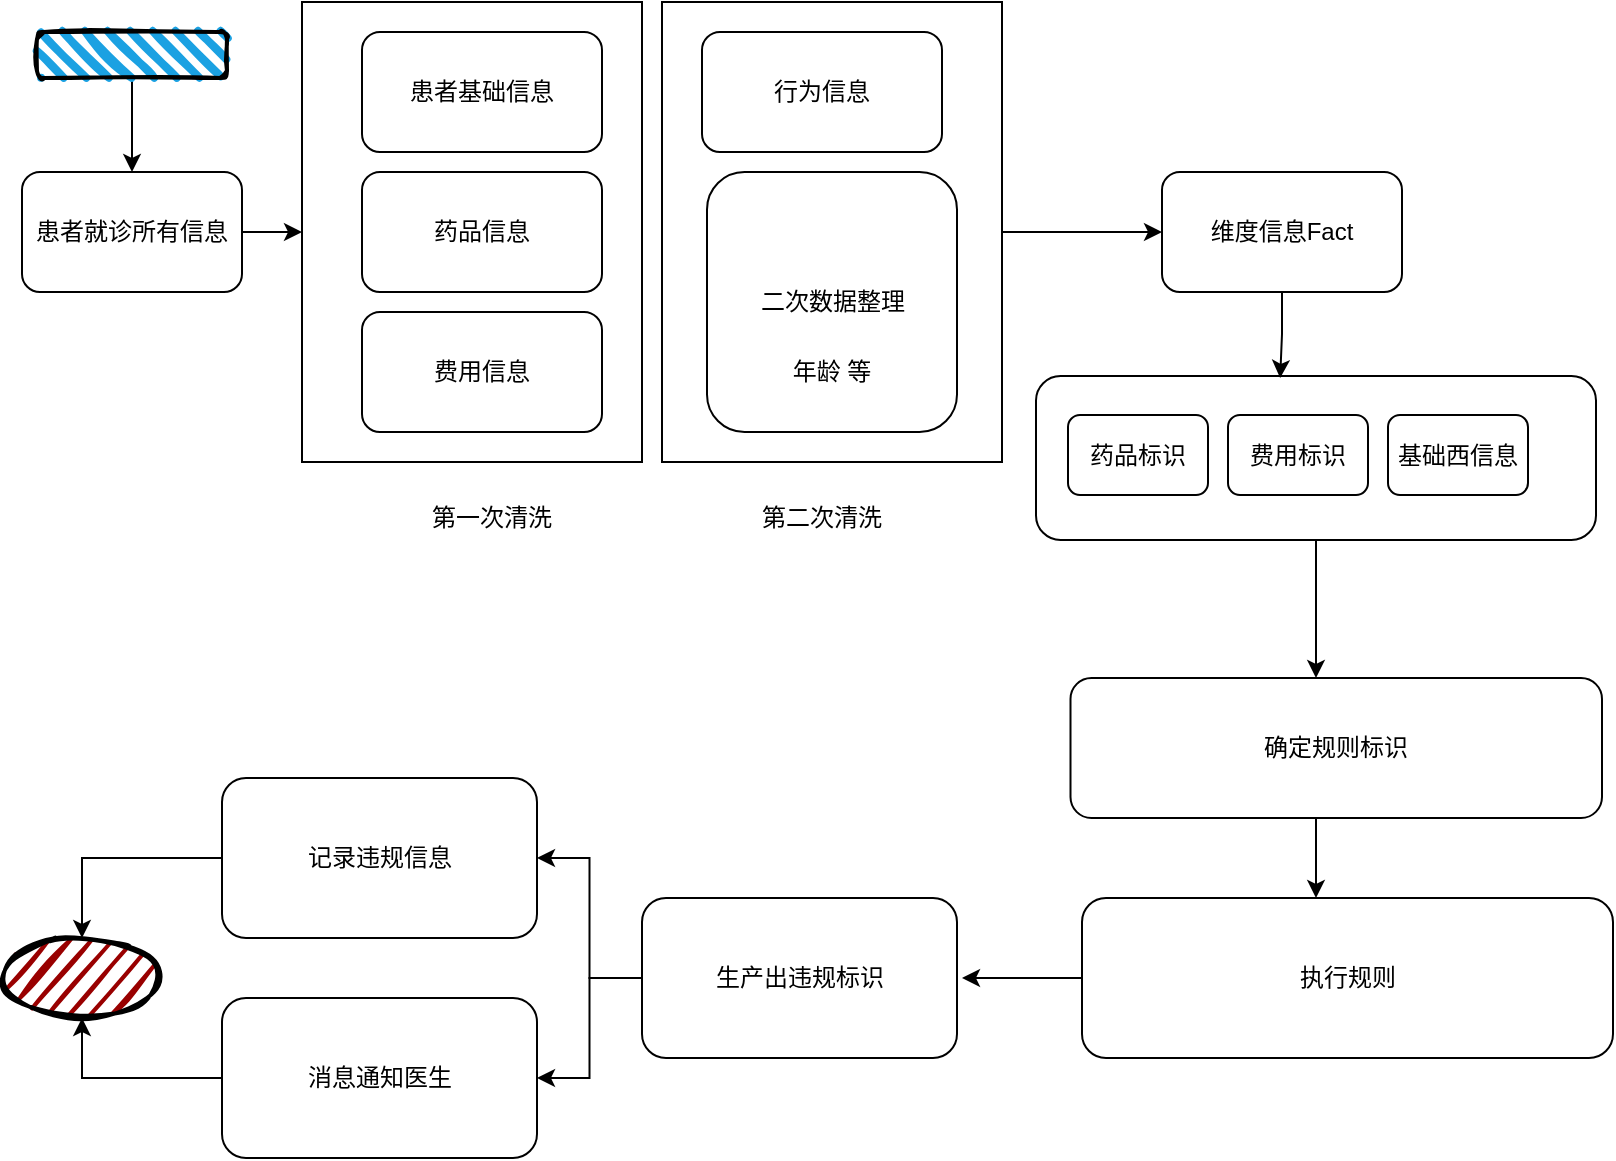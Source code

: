 <mxfile version="14.6.3" type="github">
  <diagram id="0iRO8PW-6I8gWk-Rv-2x" name="第 1 页">
    <mxGraphModel dx="1769" dy="583" grid="1" gridSize="10" guides="1" tooltips="1" connect="1" arrows="1" fold="1" page="1" pageScale="1" pageWidth="827" pageHeight="1169" math="0" shadow="0">
      <root>
        <mxCell id="0" />
        <mxCell id="1" parent="0" />
        <mxCell id="UjNS-eEij6xjlg-LVTEn-31" style="edgeStyle=orthogonalEdgeStyle;rounded=0;orthogonalLoop=1;jettySize=auto;html=1;" edge="1" parent="1" source="UjNS-eEij6xjlg-LVTEn-28" target="UjNS-eEij6xjlg-LVTEn-25">
          <mxGeometry relative="1" as="geometry">
            <Array as="points">
              <mxPoint x="657" y="320" />
              <mxPoint x="657" y="320" />
            </Array>
          </mxGeometry>
        </mxCell>
        <mxCell id="UjNS-eEij6xjlg-LVTEn-28" value="" style="rounded=1;whiteSpace=wrap;html=1;" vertex="1" parent="1">
          <mxGeometry x="517" y="189" width="280" height="82" as="geometry" />
        </mxCell>
        <mxCell id="UjNS-eEij6xjlg-LVTEn-21" value="" style="edgeStyle=orthogonalEdgeStyle;rounded=0;orthogonalLoop=1;jettySize=auto;html=1;" edge="1" parent="1" source="UjNS-eEij6xjlg-LVTEn-12" target="UjNS-eEij6xjlg-LVTEn-19">
          <mxGeometry relative="1" as="geometry" />
        </mxCell>
        <mxCell id="UjNS-eEij6xjlg-LVTEn-12" value="" style="rounded=0;whiteSpace=wrap;html=1;" vertex="1" parent="1">
          <mxGeometry x="330" y="2" width="170" height="230" as="geometry" />
        </mxCell>
        <mxCell id="UjNS-eEij6xjlg-LVTEn-11" value="" style="rounded=0;whiteSpace=wrap;html=1;" vertex="1" parent="1">
          <mxGeometry x="150" y="2" width="170" height="230" as="geometry" />
        </mxCell>
        <mxCell id="UjNS-eEij6xjlg-LVTEn-20" style="edgeStyle=orthogonalEdgeStyle;rounded=0;orthogonalLoop=1;jettySize=auto;html=1;entryX=0;entryY=0.5;entryDx=0;entryDy=0;" edge="1" parent="1" source="UjNS-eEij6xjlg-LVTEn-4" target="UjNS-eEij6xjlg-LVTEn-11">
          <mxGeometry relative="1" as="geometry" />
        </mxCell>
        <mxCell id="UjNS-eEij6xjlg-LVTEn-4" value="患者就诊所有信息" style="rounded=1;whiteSpace=wrap;html=1;" vertex="1" parent="1">
          <mxGeometry x="10" y="87" width="110" height="60" as="geometry" />
        </mxCell>
        <mxCell id="UjNS-eEij6xjlg-LVTEn-5" value="患者基础信息" style="rounded=1;whiteSpace=wrap;html=1;" vertex="1" parent="1">
          <mxGeometry x="180" y="17" width="120" height="60" as="geometry" />
        </mxCell>
        <mxCell id="UjNS-eEij6xjlg-LVTEn-6" value="药品信息" style="rounded=1;whiteSpace=wrap;html=1;" vertex="1" parent="1">
          <mxGeometry x="180" y="87" width="120" height="60" as="geometry" />
        </mxCell>
        <mxCell id="UjNS-eEij6xjlg-LVTEn-7" value="费用信息" style="rounded=1;whiteSpace=wrap;html=1;" vertex="1" parent="1">
          <mxGeometry x="180" y="157" width="120" height="60" as="geometry" />
        </mxCell>
        <mxCell id="UjNS-eEij6xjlg-LVTEn-8" value="行为信息" style="rounded=1;whiteSpace=wrap;html=1;" vertex="1" parent="1">
          <mxGeometry x="350" y="17" width="120" height="60" as="geometry" />
        </mxCell>
        <mxCell id="UjNS-eEij6xjlg-LVTEn-10" value="二次数据整理" style="rounded=1;whiteSpace=wrap;html=1;" vertex="1" parent="1">
          <mxGeometry x="352.5" y="87" width="125" height="130" as="geometry" />
        </mxCell>
        <mxCell id="UjNS-eEij6xjlg-LVTEn-13" value="第二次清洗" style="text;html=1;strokeColor=none;fillColor=none;align=center;verticalAlign=middle;whiteSpace=wrap;rounded=0;" vertex="1" parent="1">
          <mxGeometry x="375" y="250" width="70" height="20" as="geometry" />
        </mxCell>
        <mxCell id="UjNS-eEij6xjlg-LVTEn-14" value="第一次清洗" style="text;html=1;strokeColor=none;fillColor=none;align=center;verticalAlign=middle;whiteSpace=wrap;rounded=0;" vertex="1" parent="1">
          <mxGeometry x="210" y="250" width="70" height="20" as="geometry" />
        </mxCell>
        <mxCell id="UjNS-eEij6xjlg-LVTEn-17" value="年龄 等" style="text;html=1;strokeColor=none;fillColor=none;align=center;verticalAlign=middle;whiteSpace=wrap;rounded=0;" vertex="1" parent="1">
          <mxGeometry x="375" y="175.5" width="80" height="23" as="geometry" />
        </mxCell>
        <mxCell id="UjNS-eEij6xjlg-LVTEn-29" style="edgeStyle=orthogonalEdgeStyle;rounded=0;orthogonalLoop=1;jettySize=auto;html=1;entryX=0.436;entryY=0.012;entryDx=0;entryDy=0;entryPerimeter=0;" edge="1" parent="1" source="UjNS-eEij6xjlg-LVTEn-19" target="UjNS-eEij6xjlg-LVTEn-28">
          <mxGeometry relative="1" as="geometry" />
        </mxCell>
        <mxCell id="UjNS-eEij6xjlg-LVTEn-19" value="维度信息Fact" style="rounded=1;whiteSpace=wrap;html=1;" vertex="1" parent="1">
          <mxGeometry x="580" y="87" width="120" height="60" as="geometry" />
        </mxCell>
        <mxCell id="UjNS-eEij6xjlg-LVTEn-22" value="药品标识" style="rounded=1;whiteSpace=wrap;html=1;" vertex="1" parent="1">
          <mxGeometry x="533" y="208.5" width="70" height="40" as="geometry" />
        </mxCell>
        <mxCell id="UjNS-eEij6xjlg-LVTEn-23" value="费用标识" style="rounded=1;whiteSpace=wrap;html=1;" vertex="1" parent="1">
          <mxGeometry x="613" y="208.5" width="70" height="40" as="geometry" />
        </mxCell>
        <mxCell id="UjNS-eEij6xjlg-LVTEn-24" value="基础西信息" style="rounded=1;whiteSpace=wrap;html=1;" vertex="1" parent="1">
          <mxGeometry x="693" y="208.5" width="70" height="40" as="geometry" />
        </mxCell>
        <mxCell id="UjNS-eEij6xjlg-LVTEn-33" value="" style="edgeStyle=orthogonalEdgeStyle;rounded=0;orthogonalLoop=1;jettySize=auto;html=1;" edge="1" parent="1" source="UjNS-eEij6xjlg-LVTEn-25" target="UjNS-eEij6xjlg-LVTEn-32">
          <mxGeometry relative="1" as="geometry">
            <Array as="points">
              <mxPoint x="657" y="440" />
              <mxPoint x="657" y="440" />
            </Array>
          </mxGeometry>
        </mxCell>
        <mxCell id="UjNS-eEij6xjlg-LVTEn-25" value="确定规则标识" style="rounded=1;whiteSpace=wrap;html=1;" vertex="1" parent="1">
          <mxGeometry x="534.25" y="340" width="265.75" height="70" as="geometry" />
        </mxCell>
        <mxCell id="UjNS-eEij6xjlg-LVTEn-37" style="edgeStyle=orthogonalEdgeStyle;rounded=0;orthogonalLoop=1;jettySize=auto;html=1;" edge="1" parent="1" source="UjNS-eEij6xjlg-LVTEn-32">
          <mxGeometry relative="1" as="geometry">
            <mxPoint x="480" y="490" as="targetPoint" />
          </mxGeometry>
        </mxCell>
        <mxCell id="UjNS-eEij6xjlg-LVTEn-32" value="执行规则" style="rounded=1;whiteSpace=wrap;html=1;" vertex="1" parent="1">
          <mxGeometry x="540" y="450" width="265.5" height="80" as="geometry" />
        </mxCell>
        <mxCell id="UjNS-eEij6xjlg-LVTEn-38" style="edgeStyle=orthogonalEdgeStyle;rounded=0;orthogonalLoop=1;jettySize=auto;html=1;entryX=1;entryY=0.5;entryDx=0;entryDy=0;" edge="1" parent="1" source="UjNS-eEij6xjlg-LVTEn-34" target="UjNS-eEij6xjlg-LVTEn-35">
          <mxGeometry relative="1" as="geometry" />
        </mxCell>
        <mxCell id="UjNS-eEij6xjlg-LVTEn-39" style="edgeStyle=orthogonalEdgeStyle;rounded=0;orthogonalLoop=1;jettySize=auto;html=1;entryX=1;entryY=0.5;entryDx=0;entryDy=0;" edge="1" parent="1" source="UjNS-eEij6xjlg-LVTEn-34" target="UjNS-eEij6xjlg-LVTEn-36">
          <mxGeometry relative="1" as="geometry" />
        </mxCell>
        <mxCell id="UjNS-eEij6xjlg-LVTEn-34" value="生产出违规标识" style="rounded=1;whiteSpace=wrap;html=1;" vertex="1" parent="1">
          <mxGeometry x="320" y="450" width="157.5" height="80" as="geometry" />
        </mxCell>
        <mxCell id="UjNS-eEij6xjlg-LVTEn-43" style="edgeStyle=orthogonalEdgeStyle;rounded=0;orthogonalLoop=1;jettySize=auto;html=1;exitX=0;exitY=0.5;exitDx=0;exitDy=0;entryX=0.5;entryY=0;entryDx=0;entryDy=0;" edge="1" parent="1" source="UjNS-eEij6xjlg-LVTEn-35" target="UjNS-eEij6xjlg-LVTEn-42">
          <mxGeometry relative="1" as="geometry" />
        </mxCell>
        <mxCell id="UjNS-eEij6xjlg-LVTEn-35" value="记录违规信息" style="rounded=1;whiteSpace=wrap;html=1;" vertex="1" parent="1">
          <mxGeometry x="110" y="390" width="157.5" height="80" as="geometry" />
        </mxCell>
        <mxCell id="UjNS-eEij6xjlg-LVTEn-44" style="edgeStyle=orthogonalEdgeStyle;rounded=0;orthogonalLoop=1;jettySize=auto;html=1;exitX=0;exitY=0.5;exitDx=0;exitDy=0;entryX=0.5;entryY=1;entryDx=0;entryDy=0;" edge="1" parent="1" source="UjNS-eEij6xjlg-LVTEn-36" target="UjNS-eEij6xjlg-LVTEn-42">
          <mxGeometry relative="1" as="geometry" />
        </mxCell>
        <mxCell id="UjNS-eEij6xjlg-LVTEn-36" value="消息通知医生" style="rounded=1;whiteSpace=wrap;html=1;" vertex="1" parent="1">
          <mxGeometry x="110" y="500" width="157.5" height="80" as="geometry" />
        </mxCell>
        <mxCell id="UjNS-eEij6xjlg-LVTEn-42" value="" style="ellipse;whiteSpace=wrap;html=1;strokeWidth=2;fillWeight=2;hachureGap=8;fillColor=#990000;fillStyle=dots;sketch=1;" vertex="1" parent="1">
          <mxGeometry y="470" width="80" height="40" as="geometry" />
        </mxCell>
        <mxCell id="UjNS-eEij6xjlg-LVTEn-46" style="edgeStyle=orthogonalEdgeStyle;rounded=0;orthogonalLoop=1;jettySize=auto;html=1;entryX=0.5;entryY=0;entryDx=0;entryDy=0;" edge="1" parent="1" source="UjNS-eEij6xjlg-LVTEn-45" target="UjNS-eEij6xjlg-LVTEn-4">
          <mxGeometry relative="1" as="geometry" />
        </mxCell>
        <mxCell id="UjNS-eEij6xjlg-LVTEn-45" value="" style="rounded=1;whiteSpace=wrap;html=1;strokeWidth=2;fillWeight=4;hachureGap=8;hachureAngle=45;fillColor=#1ba1e2;sketch=1;" vertex="1" parent="1">
          <mxGeometry x="17.5" y="17" width="95" height="23" as="geometry" />
        </mxCell>
      </root>
    </mxGraphModel>
  </diagram>
</mxfile>
